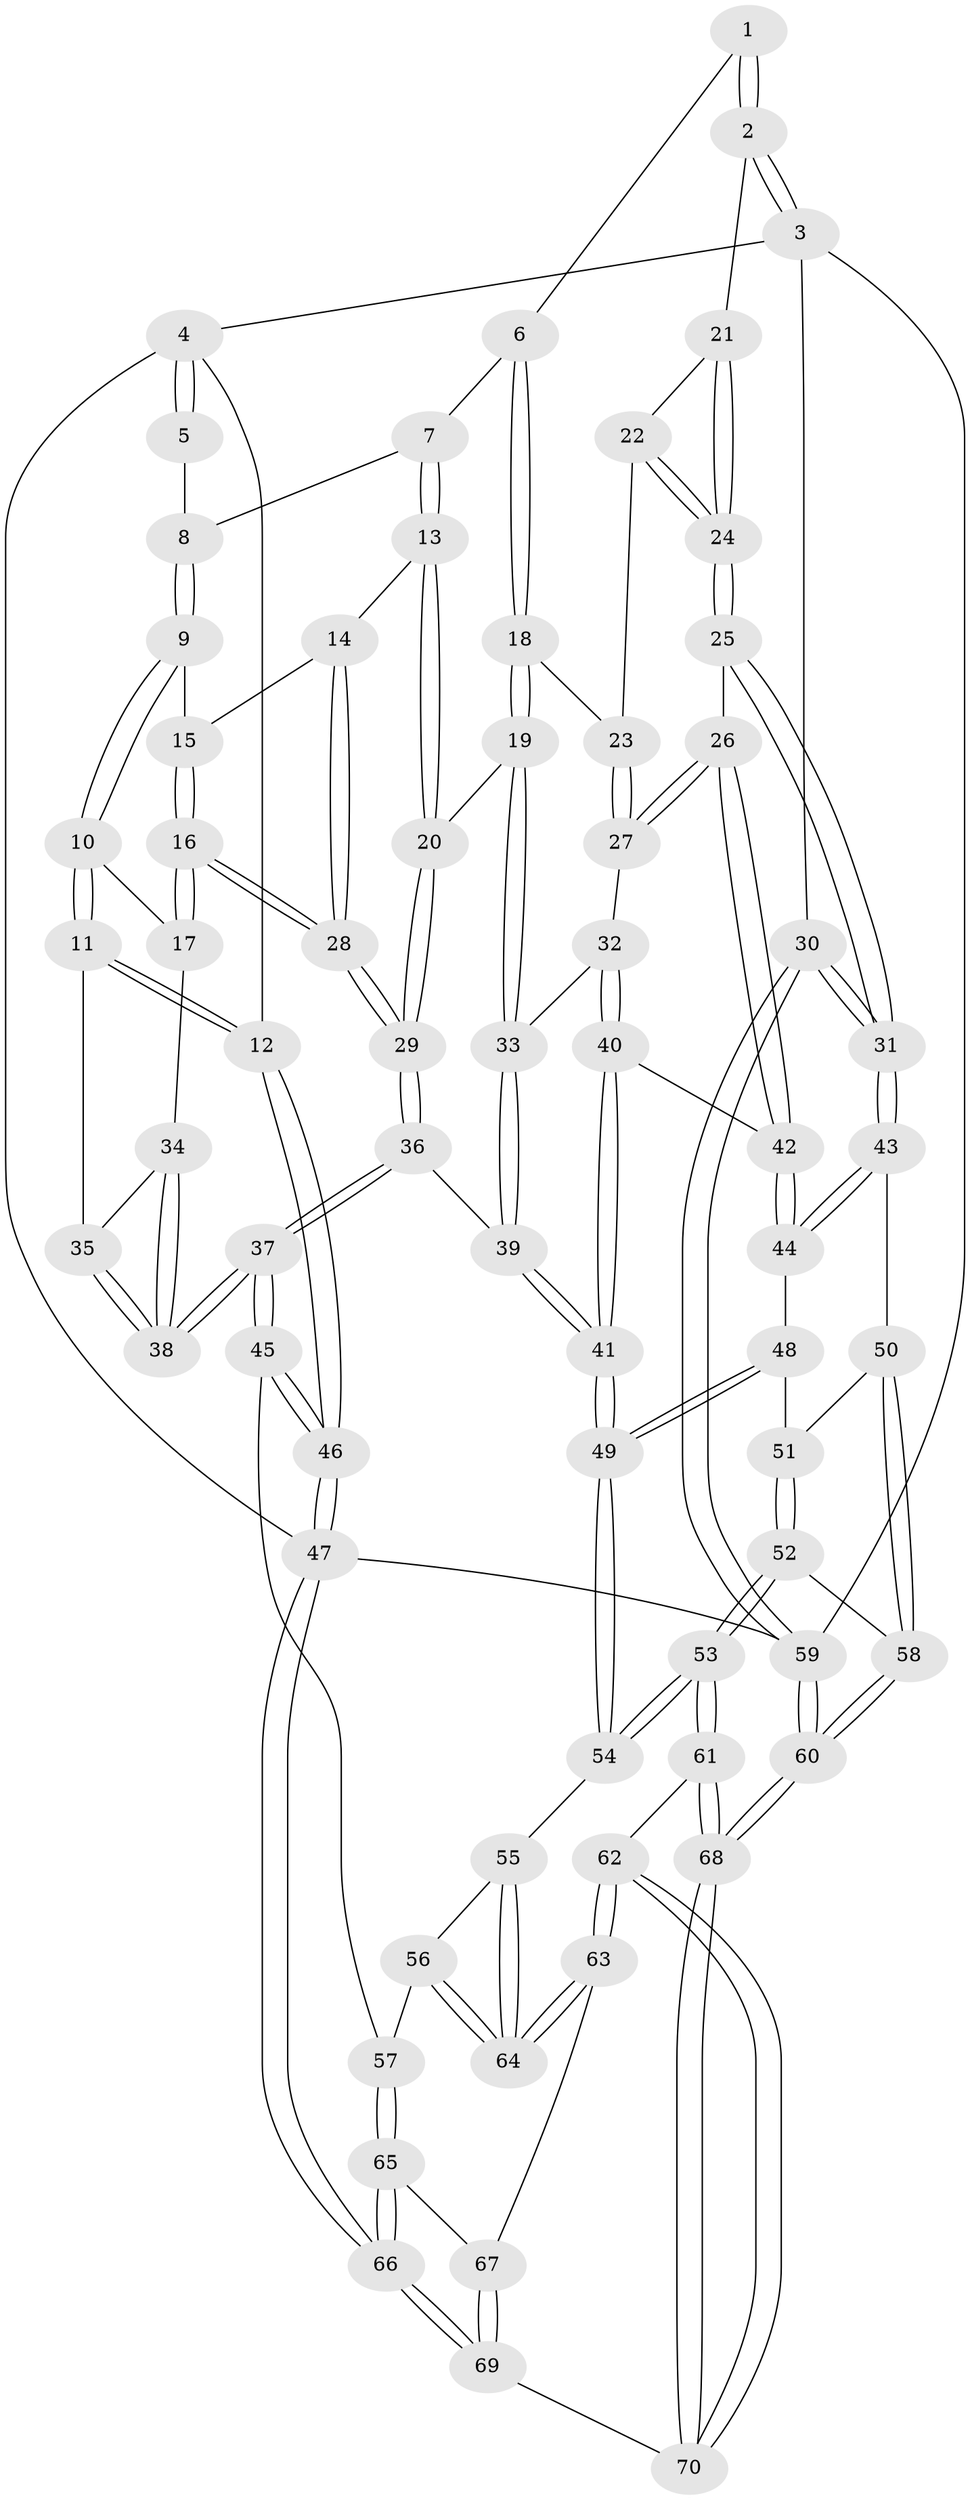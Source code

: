 // coarse degree distribution, {3: 0.42857142857142855, 5: 0.23809523809523808, 4: 0.09523809523809523, 2: 0.047619047619047616, 6: 0.047619047619047616, 1: 0.09523809523809523, 12: 0.047619047619047616}
// Generated by graph-tools (version 1.1) at 2025/06/03/04/25 22:06:46]
// undirected, 70 vertices, 172 edges
graph export_dot {
graph [start="1"]
  node [color=gray90,style=filled];
  1 [pos="+0.601107884750703+0"];
  2 [pos="+1+0"];
  3 [pos="+1+0"];
  4 [pos="+0+0"];
  5 [pos="+0.12551472047148837+0"];
  6 [pos="+0.5546330917007576+0.07175505228265432"];
  7 [pos="+0.3853699748936177+0.1357246557405703"];
  8 [pos="+0.2674284138606866+0.11052194859281156"];
  9 [pos="+0.26397328066093717+0.11969860318887822"];
  10 [pos="+0.16862761031221513+0.22477537455369004"];
  11 [pos="+0+0.23455754102353918"];
  12 [pos="+0+0.22983006441195167"];
  13 [pos="+0.3878720173424661+0.22432554435555074"];
  14 [pos="+0.3179014136164806+0.2277803385239915"];
  15 [pos="+0.27198316930842187+0.14369338368491857"];
  16 [pos="+0.27657531710734906+0.3246611370965406"];
  17 [pos="+0.22235716453559012+0.3005494828915446"];
  18 [pos="+0.5700364919561105+0.12280224154897573"];
  19 [pos="+0.5395247808094922+0.27755614758577996"];
  20 [pos="+0.42248143656959514+0.31584138895729347"];
  21 [pos="+1+0"];
  22 [pos="+0.7088542077844319+0.1855161016488243"];
  23 [pos="+0.6515020339823292+0.16336700625231862"];
  24 [pos="+0.8130619952417691+0.2928816255151519"];
  25 [pos="+0.8168425066708727+0.37677543638279554"];
  26 [pos="+0.7513436252694357+0.3900852957489211"];
  27 [pos="+0.7002801959011385+0.37968417827887546"];
  28 [pos="+0.3048107770803095+0.3443851327972204"];
  29 [pos="+0.3469163645128055+0.39208282936906197"];
  30 [pos="+1+0.5275510799833278"];
  31 [pos="+1+0.5212527594543201"];
  32 [pos="+0.6559309533432114+0.3735569680649532"];
  33 [pos="+0.575884981028881+0.31996550437210197"];
  34 [pos="+0.17778190830822488+0.3389037754609616"];
  35 [pos="+0+0.341713360997402"];
  36 [pos="+0.33667602335464597+0.5032998694096685"];
  37 [pos="+0.21639376902324223+0.5626741796761141"];
  38 [pos="+0.167446505984655+0.5012155894520532"];
  39 [pos="+0.4387519052151601+0.5498160445196776"];
  40 [pos="+0.5797098911181899+0.4700701674184454"];
  41 [pos="+0.45557924001039163+0.561540001189961"];
  42 [pos="+0.6726381959911536+0.5442815116171766"];
  43 [pos="+0.7696903954989404+0.6481215104849656"];
  44 [pos="+0.6706389420614443+0.5519069541474989"];
  45 [pos="+0.20005411143494287+0.5907786632176352"];
  46 [pos="+0+0.7770916302973171"];
  47 [pos="+0+1"];
  48 [pos="+0.5643634812484923+0.6081713999775457"];
  49 [pos="+0.4860327204231734+0.6041714593128458"];
  50 [pos="+0.7574429604208001+0.665379349362371"];
  51 [pos="+0.6263140641218314+0.6567860390316801"];
  52 [pos="+0.6455555846059265+0.787120081128715"];
  53 [pos="+0.615082295431404+0.8073025683315578"];
  54 [pos="+0.48222830264126565+0.679756653344074"];
  55 [pos="+0.4644616797444495+0.7058903833240657"];
  56 [pos="+0.30767883712652766+0.7448099256880436"];
  57 [pos="+0.2606883774592046+0.7455377753649884"];
  58 [pos="+0.7346737663142752+0.7654492027497964"];
  59 [pos="+1+1"];
  60 [pos="+1+1"];
  61 [pos="+0.5920682103089784+0.8798165167166939"];
  62 [pos="+0.4746442528776032+0.8978785649023868"];
  63 [pos="+0.4362383736706621+0.8442223588728703"];
  64 [pos="+0.43708835422944337+0.8168588875852874"];
  65 [pos="+0.25884520351696155+0.7665631538399107"];
  66 [pos="+0+1"];
  67 [pos="+0.3131832090220987+0.8512444451913289"];
  68 [pos="+0.882282250736809+1"];
  69 [pos="+0.22821309989780109+1"];
  70 [pos="+0.3511793143270983+1"];
  1 -- 2;
  1 -- 2;
  1 -- 6;
  2 -- 3;
  2 -- 3;
  2 -- 21;
  3 -- 4;
  3 -- 30;
  3 -- 59;
  4 -- 5;
  4 -- 5;
  4 -- 12;
  4 -- 47;
  5 -- 8;
  6 -- 7;
  6 -- 18;
  6 -- 18;
  7 -- 8;
  7 -- 13;
  7 -- 13;
  8 -- 9;
  8 -- 9;
  9 -- 10;
  9 -- 10;
  9 -- 15;
  10 -- 11;
  10 -- 11;
  10 -- 17;
  11 -- 12;
  11 -- 12;
  11 -- 35;
  12 -- 46;
  12 -- 46;
  13 -- 14;
  13 -- 20;
  13 -- 20;
  14 -- 15;
  14 -- 28;
  14 -- 28;
  15 -- 16;
  15 -- 16;
  16 -- 17;
  16 -- 17;
  16 -- 28;
  16 -- 28;
  17 -- 34;
  18 -- 19;
  18 -- 19;
  18 -- 23;
  19 -- 20;
  19 -- 33;
  19 -- 33;
  20 -- 29;
  20 -- 29;
  21 -- 22;
  21 -- 24;
  21 -- 24;
  22 -- 23;
  22 -- 24;
  22 -- 24;
  23 -- 27;
  23 -- 27;
  24 -- 25;
  24 -- 25;
  25 -- 26;
  25 -- 31;
  25 -- 31;
  26 -- 27;
  26 -- 27;
  26 -- 42;
  26 -- 42;
  27 -- 32;
  28 -- 29;
  28 -- 29;
  29 -- 36;
  29 -- 36;
  30 -- 31;
  30 -- 31;
  30 -- 59;
  30 -- 59;
  31 -- 43;
  31 -- 43;
  32 -- 33;
  32 -- 40;
  32 -- 40;
  33 -- 39;
  33 -- 39;
  34 -- 35;
  34 -- 38;
  34 -- 38;
  35 -- 38;
  35 -- 38;
  36 -- 37;
  36 -- 37;
  36 -- 39;
  37 -- 38;
  37 -- 38;
  37 -- 45;
  37 -- 45;
  39 -- 41;
  39 -- 41;
  40 -- 41;
  40 -- 41;
  40 -- 42;
  41 -- 49;
  41 -- 49;
  42 -- 44;
  42 -- 44;
  43 -- 44;
  43 -- 44;
  43 -- 50;
  44 -- 48;
  45 -- 46;
  45 -- 46;
  45 -- 57;
  46 -- 47;
  46 -- 47;
  47 -- 66;
  47 -- 66;
  47 -- 59;
  48 -- 49;
  48 -- 49;
  48 -- 51;
  49 -- 54;
  49 -- 54;
  50 -- 51;
  50 -- 58;
  50 -- 58;
  51 -- 52;
  51 -- 52;
  52 -- 53;
  52 -- 53;
  52 -- 58;
  53 -- 54;
  53 -- 54;
  53 -- 61;
  53 -- 61;
  54 -- 55;
  55 -- 56;
  55 -- 64;
  55 -- 64;
  56 -- 57;
  56 -- 64;
  56 -- 64;
  57 -- 65;
  57 -- 65;
  58 -- 60;
  58 -- 60;
  59 -- 60;
  59 -- 60;
  60 -- 68;
  60 -- 68;
  61 -- 62;
  61 -- 68;
  61 -- 68;
  62 -- 63;
  62 -- 63;
  62 -- 70;
  62 -- 70;
  63 -- 64;
  63 -- 64;
  63 -- 67;
  65 -- 66;
  65 -- 66;
  65 -- 67;
  66 -- 69;
  66 -- 69;
  67 -- 69;
  67 -- 69;
  68 -- 70;
  68 -- 70;
  69 -- 70;
}
